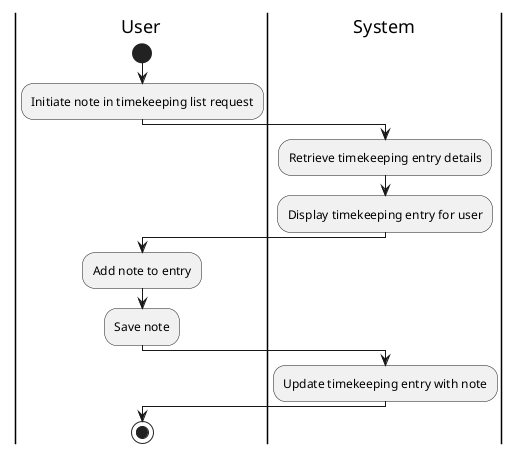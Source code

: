 @startuml "Note in timekeeping list"
|User|
start

:Initiate note in timekeeping list request;

|System|
:Retrieve timekeeping entry details;
:Display timekeeping entry for user;

|User|
:Add note to entry;
:Save note;

|System|
:Update timekeeping entry with note;

|User|
stop
@enduml
